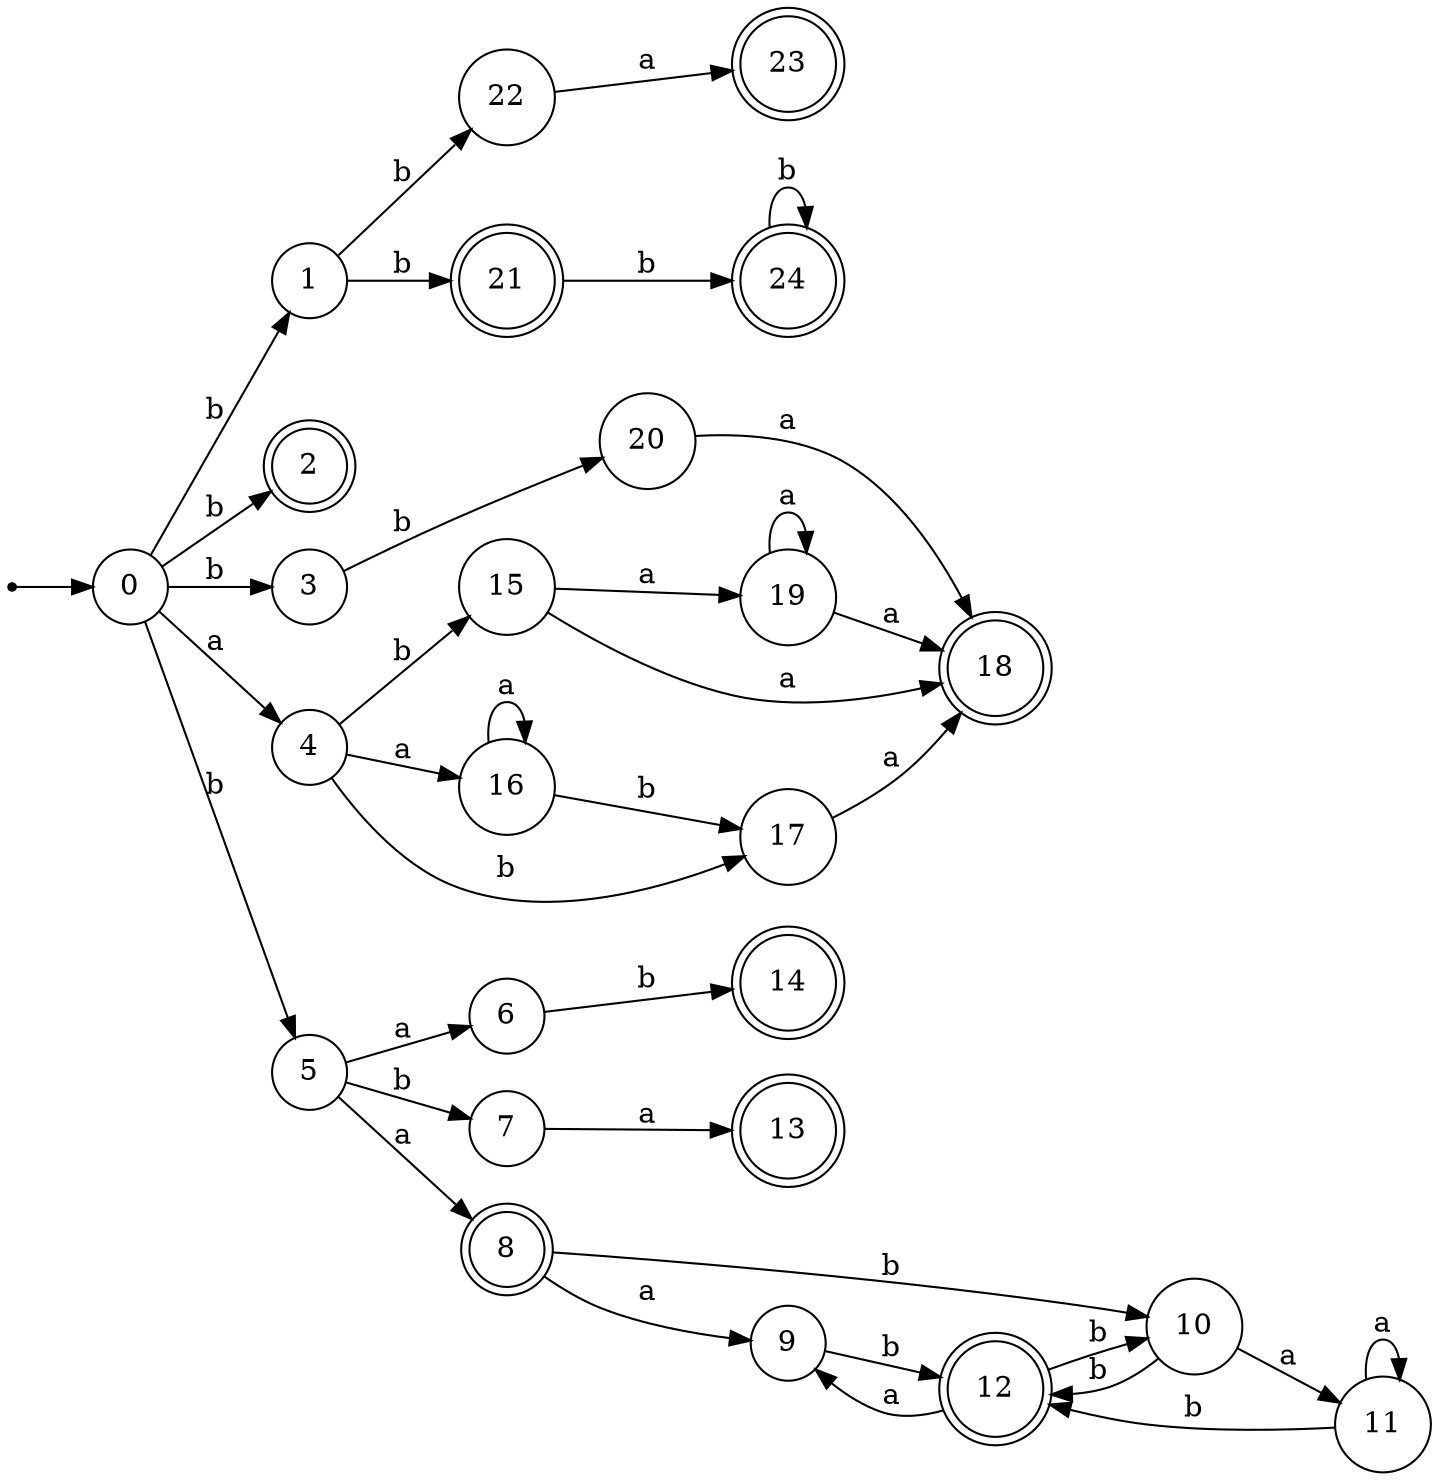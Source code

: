 digraph finite_state_machine {
rankdir=LR;
size="20,20";
node [shape = point]; "dummy0"
node [shape = circle]; "0";
"dummy0" -> "0";
node [shape = circle]; "1";
node [shape = doublecircle]; "2";node [shape = circle]; "3";
node [shape = circle]; "4";
node [shape = circle]; "5";
node [shape = circle]; "6";
node [shape = circle]; "7";
node [shape = doublecircle]; "8";node [shape = circle]; "9";
node [shape = circle]; "10";
node [shape = circle]; "11";
node [shape = doublecircle]; "12";node [shape = doublecircle]; "13";node [shape = doublecircle]; "14";node [shape = circle]; "15";
node [shape = circle]; "16";
node [shape = circle]; "17";
node [shape = doublecircle]; "18";node [shape = circle]; "19";
node [shape = circle]; "20";
node [shape = doublecircle]; "21";node [shape = circle]; "22";
node [shape = doublecircle]; "23";node [shape = doublecircle]; "24";"0" -> "1" [label = "b"];
 "0" -> "2" [label = "b"];
 "0" -> "3" [label = "b"];
 "0" -> "5" [label = "b"];
 "0" -> "4" [label = "a"];
 "5" -> "8" [label = "a"];
 "5" -> "6" [label = "a"];
 "5" -> "7" [label = "b"];
 "8" -> "9" [label = "a"];
 "8" -> "10" [label = "b"];
 "10" -> "11" [label = "a"];
 "10" -> "12" [label = "b"];
 "12" -> "9" [label = "a"];
 "12" -> "10" [label = "b"];
 "11" -> "11" [label = "a"];
 "11" -> "12" [label = "b"];
 "9" -> "12" [label = "b"];
 "7" -> "13" [label = "a"];
 "6" -> "14" [label = "b"];
 "4" -> "17" [label = "b"];
 "4" -> "15" [label = "b"];
 "4" -> "16" [label = "a"];
 "17" -> "18" [label = "a"];
 "16" -> "16" [label = "a"];
 "16" -> "17" [label = "b"];
 "15" -> "18" [label = "a"];
 "15" -> "19" [label = "a"];
 "19" -> "18" [label = "a"];
 "19" -> "19" [label = "a"];
 "3" -> "20" [label = "b"];
 "20" -> "18" [label = "a"];
 "1" -> "21" [label = "b"];
 "1" -> "22" [label = "b"];
 "22" -> "23" [label = "a"];
 "21" -> "24" [label = "b"];
 "24" -> "24" [label = "b"];
 }
